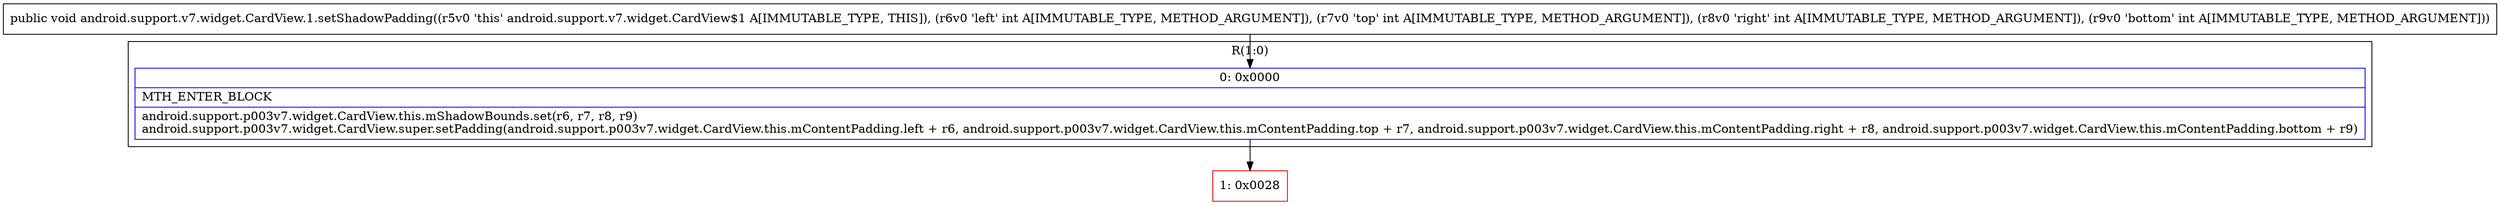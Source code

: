digraph "CFG forandroid.support.v7.widget.CardView.1.setShadowPadding(IIII)V" {
subgraph cluster_Region_201876945 {
label = "R(1:0)";
node [shape=record,color=blue];
Node_0 [shape=record,label="{0\:\ 0x0000|MTH_ENTER_BLOCK\l|android.support.p003v7.widget.CardView.this.mShadowBounds.set(r6, r7, r8, r9)\landroid.support.p003v7.widget.CardView.super.setPadding(android.support.p003v7.widget.CardView.this.mContentPadding.left + r6, android.support.p003v7.widget.CardView.this.mContentPadding.top + r7, android.support.p003v7.widget.CardView.this.mContentPadding.right + r8, android.support.p003v7.widget.CardView.this.mContentPadding.bottom + r9)\l}"];
}
Node_1 [shape=record,color=red,label="{1\:\ 0x0028}"];
MethodNode[shape=record,label="{public void android.support.v7.widget.CardView.1.setShadowPadding((r5v0 'this' android.support.v7.widget.CardView$1 A[IMMUTABLE_TYPE, THIS]), (r6v0 'left' int A[IMMUTABLE_TYPE, METHOD_ARGUMENT]), (r7v0 'top' int A[IMMUTABLE_TYPE, METHOD_ARGUMENT]), (r8v0 'right' int A[IMMUTABLE_TYPE, METHOD_ARGUMENT]), (r9v0 'bottom' int A[IMMUTABLE_TYPE, METHOD_ARGUMENT])) }"];
MethodNode -> Node_0;
Node_0 -> Node_1;
}

